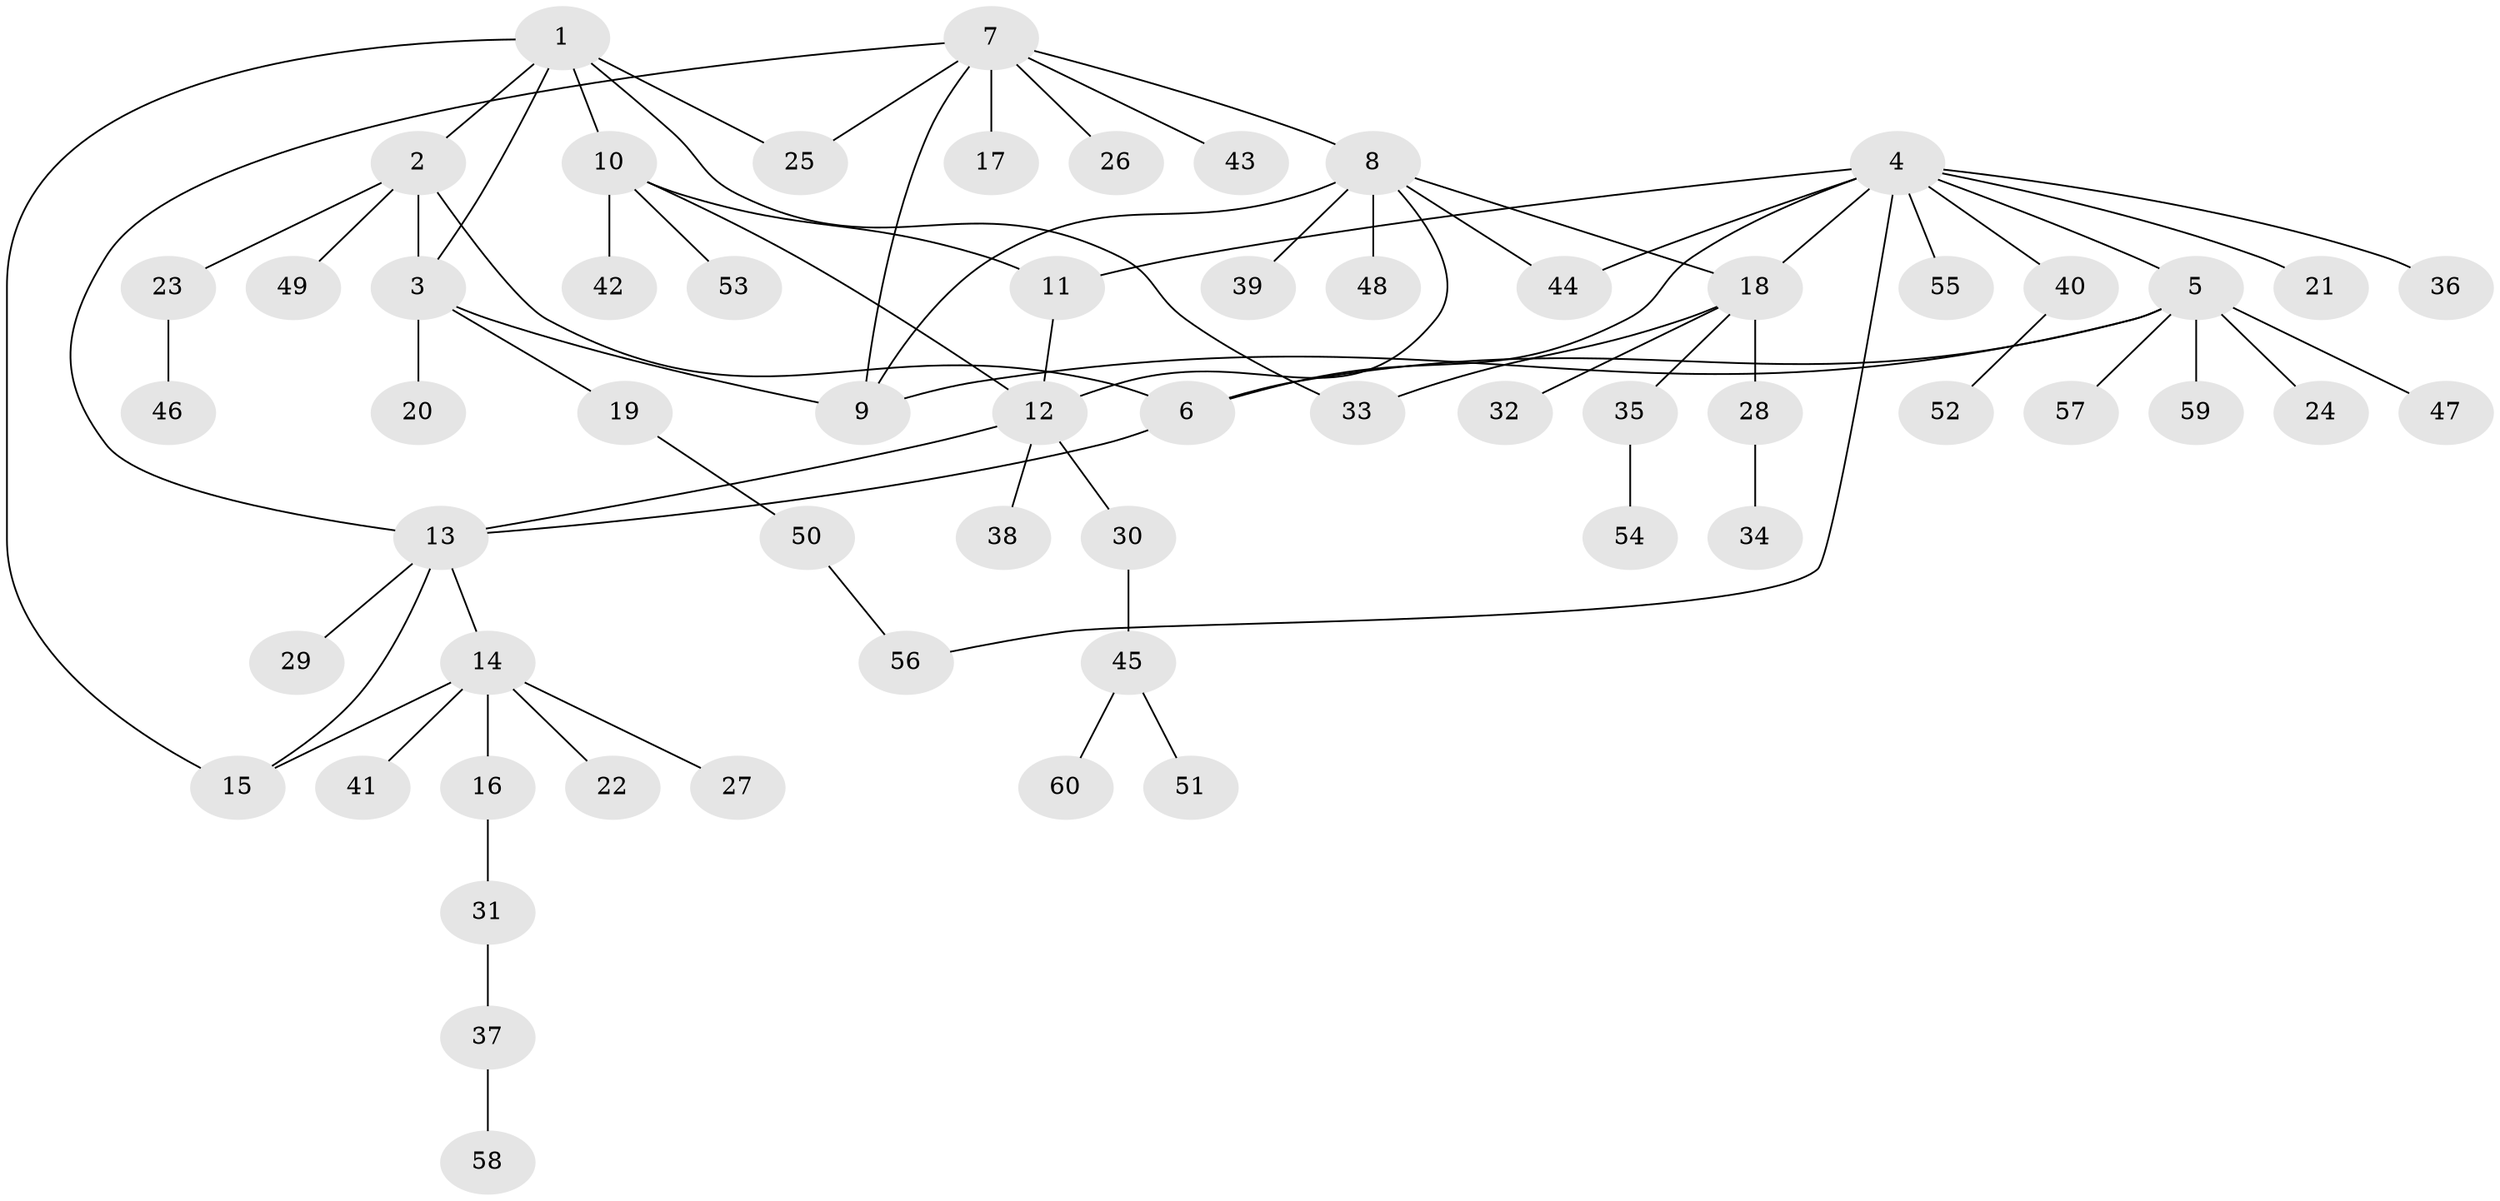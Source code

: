 // Generated by graph-tools (version 1.1) at 2025/02/03/09/25 03:02:37]
// undirected, 60 vertices, 75 edges
graph export_dot {
graph [start="1"]
  node [color=gray90,style=filled];
  1;
  2;
  3;
  4;
  5;
  6;
  7;
  8;
  9;
  10;
  11;
  12;
  13;
  14;
  15;
  16;
  17;
  18;
  19;
  20;
  21;
  22;
  23;
  24;
  25;
  26;
  27;
  28;
  29;
  30;
  31;
  32;
  33;
  34;
  35;
  36;
  37;
  38;
  39;
  40;
  41;
  42;
  43;
  44;
  45;
  46;
  47;
  48;
  49;
  50;
  51;
  52;
  53;
  54;
  55;
  56;
  57;
  58;
  59;
  60;
  1 -- 2;
  1 -- 3;
  1 -- 10;
  1 -- 15;
  1 -- 25;
  1 -- 33;
  2 -- 3;
  2 -- 6;
  2 -- 23;
  2 -- 49;
  3 -- 9;
  3 -- 19;
  3 -- 20;
  4 -- 5;
  4 -- 6;
  4 -- 11;
  4 -- 18;
  4 -- 21;
  4 -- 36;
  4 -- 40;
  4 -- 44;
  4 -- 55;
  4 -- 56;
  5 -- 6;
  5 -- 9;
  5 -- 24;
  5 -- 47;
  5 -- 57;
  5 -- 59;
  6 -- 13;
  7 -- 8;
  7 -- 9;
  7 -- 13;
  7 -- 17;
  7 -- 25;
  7 -- 26;
  7 -- 43;
  8 -- 9;
  8 -- 12;
  8 -- 18;
  8 -- 39;
  8 -- 44;
  8 -- 48;
  10 -- 11;
  10 -- 12;
  10 -- 42;
  10 -- 53;
  11 -- 12;
  12 -- 13;
  12 -- 30;
  12 -- 38;
  13 -- 14;
  13 -- 15;
  13 -- 29;
  14 -- 15;
  14 -- 16;
  14 -- 22;
  14 -- 27;
  14 -- 41;
  16 -- 31;
  18 -- 28;
  18 -- 32;
  18 -- 33;
  18 -- 35;
  19 -- 50;
  23 -- 46;
  28 -- 34;
  30 -- 45;
  31 -- 37;
  35 -- 54;
  37 -- 58;
  40 -- 52;
  45 -- 51;
  45 -- 60;
  50 -- 56;
}
